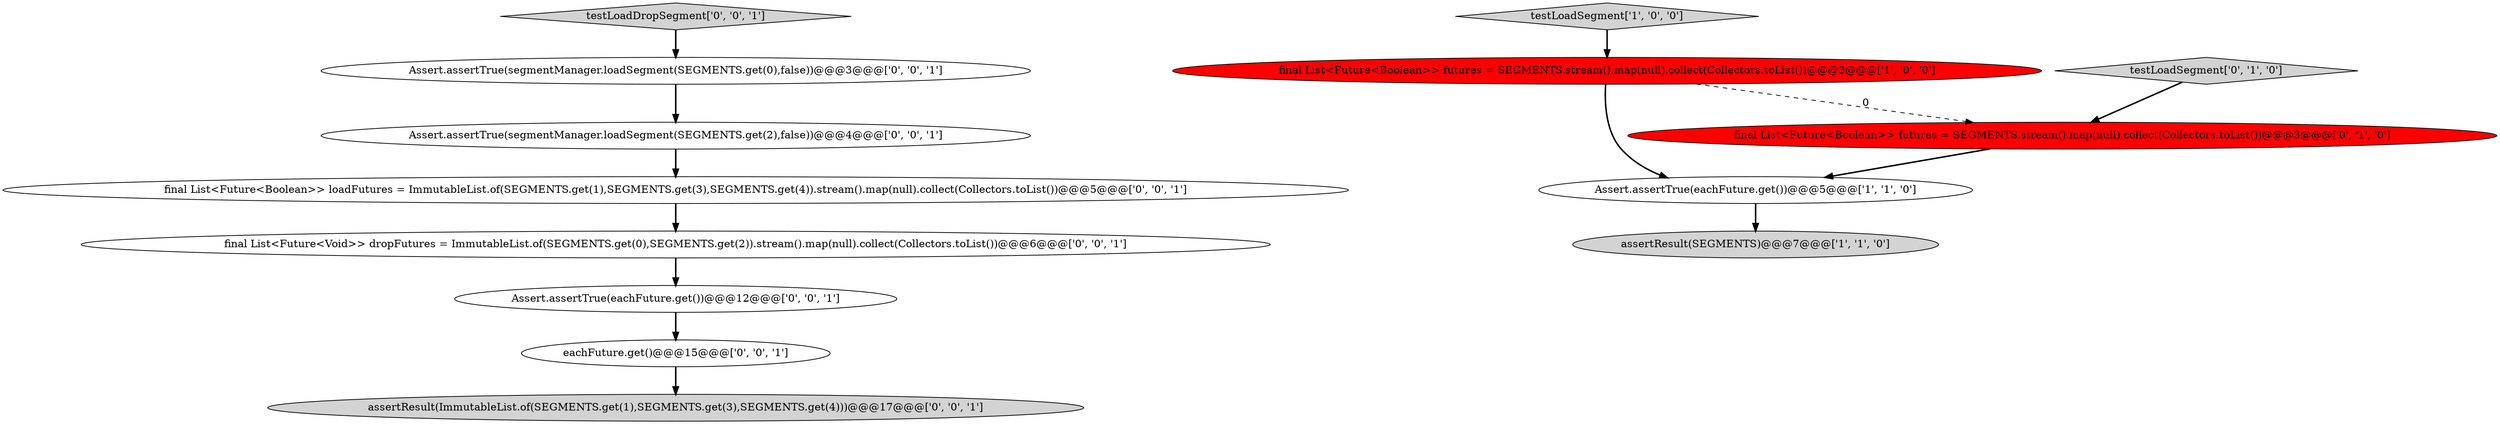 digraph {
6 [style = filled, label = "Assert.assertTrue(segmentManager.loadSegment(SEGMENTS.get(0),false))@@@3@@@['0', '0', '1']", fillcolor = white, shape = ellipse image = "AAA0AAABBB3BBB"];
9 [style = filled, label = "Assert.assertTrue(segmentManager.loadSegment(SEGMENTS.get(2),false))@@@4@@@['0', '0', '1']", fillcolor = white, shape = ellipse image = "AAA0AAABBB3BBB"];
12 [style = filled, label = "Assert.assertTrue(eachFuture.get())@@@12@@@['0', '0', '1']", fillcolor = white, shape = ellipse image = "AAA0AAABBB3BBB"];
4 [style = filled, label = "final List<Future<Boolean>> futures = SEGMENTS.stream().map(null).collect(Collectors.toList())@@@3@@@['0', '1', '0']", fillcolor = red, shape = ellipse image = "AAA1AAABBB2BBB"];
8 [style = filled, label = "assertResult(ImmutableList.of(SEGMENTS.get(1),SEGMENTS.get(3),SEGMENTS.get(4)))@@@17@@@['0', '0', '1']", fillcolor = lightgray, shape = ellipse image = "AAA0AAABBB3BBB"];
5 [style = filled, label = "testLoadSegment['0', '1', '0']", fillcolor = lightgray, shape = diamond image = "AAA0AAABBB2BBB"];
10 [style = filled, label = "final List<Future<Boolean>> loadFutures = ImmutableList.of(SEGMENTS.get(1),SEGMENTS.get(3),SEGMENTS.get(4)).stream().map(null).collect(Collectors.toList())@@@5@@@['0', '0', '1']", fillcolor = white, shape = ellipse image = "AAA0AAABBB3BBB"];
1 [style = filled, label = "final List<Future<Boolean>> futures = SEGMENTS.stream().map(null).collect(Collectors.toList())@@@3@@@['1', '0', '0']", fillcolor = red, shape = ellipse image = "AAA1AAABBB1BBB"];
2 [style = filled, label = "testLoadSegment['1', '0', '0']", fillcolor = lightgray, shape = diamond image = "AAA0AAABBB1BBB"];
11 [style = filled, label = "eachFuture.get()@@@15@@@['0', '0', '1']", fillcolor = white, shape = ellipse image = "AAA0AAABBB3BBB"];
3 [style = filled, label = "Assert.assertTrue(eachFuture.get())@@@5@@@['1', '1', '0']", fillcolor = white, shape = ellipse image = "AAA0AAABBB1BBB"];
7 [style = filled, label = "final List<Future<Void>> dropFutures = ImmutableList.of(SEGMENTS.get(0),SEGMENTS.get(2)).stream().map(null).collect(Collectors.toList())@@@6@@@['0', '0', '1']", fillcolor = white, shape = ellipse image = "AAA0AAABBB3BBB"];
13 [style = filled, label = "testLoadDropSegment['0', '0', '1']", fillcolor = lightgray, shape = diamond image = "AAA0AAABBB3BBB"];
0 [style = filled, label = "assertResult(SEGMENTS)@@@7@@@['1', '1', '0']", fillcolor = lightgray, shape = ellipse image = "AAA0AAABBB1BBB"];
1->3 [style = bold, label=""];
1->4 [style = dashed, label="0"];
11->8 [style = bold, label=""];
4->3 [style = bold, label=""];
5->4 [style = bold, label=""];
13->6 [style = bold, label=""];
6->9 [style = bold, label=""];
9->10 [style = bold, label=""];
7->12 [style = bold, label=""];
10->7 [style = bold, label=""];
2->1 [style = bold, label=""];
3->0 [style = bold, label=""];
12->11 [style = bold, label=""];
}
